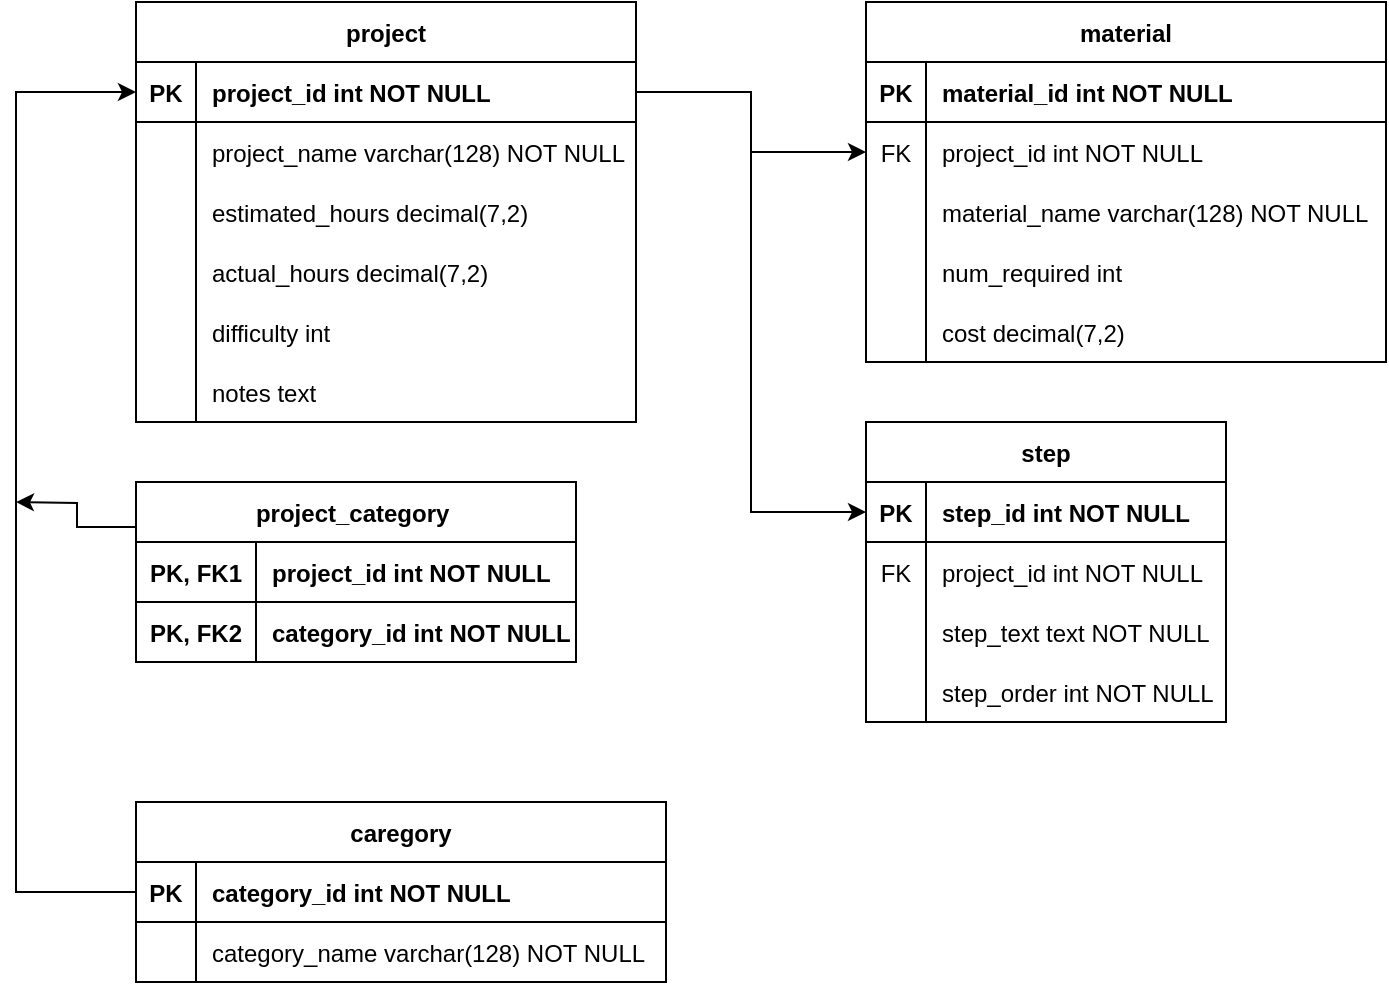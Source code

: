 <mxfile version="22.0.2" type="device">
  <diagram name="Page-1" id="p0Uv9GEADG7rL6VvudTT">
    <mxGraphModel dx="1948" dy="828" grid="1" gridSize="10" guides="1" tooltips="1" connect="1" arrows="1" fold="1" page="1" pageScale="1" pageWidth="850" pageHeight="1100" math="0" shadow="0">
      <root>
        <mxCell id="0" />
        <mxCell id="1" parent="0" />
        <mxCell id="Ap3czS_hGtkHPtaLTqDC-30" value="project" style="shape=table;startSize=30;container=1;collapsible=1;childLayout=tableLayout;fixedRows=1;rowLines=0;fontStyle=1;align=center;resizeLast=1;" parent="1" vertex="1">
          <mxGeometry x="-270" y="70" width="250" height="210" as="geometry" />
        </mxCell>
        <mxCell id="Ap3czS_hGtkHPtaLTqDC-31" value="" style="shape=tableRow;horizontal=0;startSize=0;swimlaneHead=0;swimlaneBody=0;fillColor=none;collapsible=0;dropTarget=0;points=[[0,0.5],[1,0.5]];portConstraint=eastwest;strokeColor=inherit;top=0;left=0;right=0;bottom=1;" parent="Ap3czS_hGtkHPtaLTqDC-30" vertex="1">
          <mxGeometry y="30" width="250" height="30" as="geometry" />
        </mxCell>
        <mxCell id="Ap3czS_hGtkHPtaLTqDC-32" value="PK" style="shape=partialRectangle;overflow=hidden;connectable=0;fillColor=none;strokeColor=inherit;top=0;left=0;bottom=0;right=0;fontStyle=1;" parent="Ap3czS_hGtkHPtaLTqDC-31" vertex="1">
          <mxGeometry width="30" height="30" as="geometry">
            <mxRectangle width="30" height="30" as="alternateBounds" />
          </mxGeometry>
        </mxCell>
        <mxCell id="Ap3czS_hGtkHPtaLTqDC-33" value="project_id int NOT NULL" style="shape=partialRectangle;overflow=hidden;connectable=0;fillColor=none;align=left;strokeColor=inherit;top=0;left=0;bottom=0;right=0;spacingLeft=6;fontStyle=1;" parent="Ap3czS_hGtkHPtaLTqDC-31" vertex="1">
          <mxGeometry x="30" width="220" height="30" as="geometry">
            <mxRectangle width="220" height="30" as="alternateBounds" />
          </mxGeometry>
        </mxCell>
        <mxCell id="Ap3czS_hGtkHPtaLTqDC-34" value="" style="shape=tableRow;horizontal=0;startSize=0;swimlaneHead=0;swimlaneBody=0;fillColor=none;collapsible=0;dropTarget=0;points=[[0,0.5],[1,0.5]];portConstraint=eastwest;strokeColor=inherit;top=0;left=0;right=0;bottom=0;" parent="Ap3czS_hGtkHPtaLTqDC-30" vertex="1">
          <mxGeometry y="60" width="250" height="30" as="geometry" />
        </mxCell>
        <mxCell id="Ap3czS_hGtkHPtaLTqDC-35" value="" style="shape=partialRectangle;overflow=hidden;connectable=0;fillColor=none;strokeColor=inherit;top=0;left=0;bottom=0;right=0;" parent="Ap3czS_hGtkHPtaLTqDC-34" vertex="1">
          <mxGeometry width="30" height="30" as="geometry">
            <mxRectangle width="30" height="30" as="alternateBounds" />
          </mxGeometry>
        </mxCell>
        <mxCell id="Ap3czS_hGtkHPtaLTqDC-36" value="project_name varchar(128) NOT NULL" style="shape=partialRectangle;overflow=hidden;connectable=0;fillColor=none;align=left;strokeColor=inherit;top=0;left=0;bottom=0;right=0;spacingLeft=6;" parent="Ap3czS_hGtkHPtaLTqDC-34" vertex="1">
          <mxGeometry x="30" width="220" height="30" as="geometry">
            <mxRectangle width="220" height="30" as="alternateBounds" />
          </mxGeometry>
        </mxCell>
        <mxCell id="Ap3czS_hGtkHPtaLTqDC-37" value="" style="shape=tableRow;horizontal=0;startSize=0;swimlaneHead=0;swimlaneBody=0;fillColor=none;collapsible=0;dropTarget=0;points=[[0,0.5],[1,0.5]];portConstraint=eastwest;strokeColor=inherit;top=0;left=0;right=0;bottom=0;" parent="Ap3czS_hGtkHPtaLTqDC-30" vertex="1">
          <mxGeometry y="90" width="250" height="30" as="geometry" />
        </mxCell>
        <mxCell id="Ap3czS_hGtkHPtaLTqDC-38" value="" style="shape=partialRectangle;overflow=hidden;connectable=0;fillColor=none;strokeColor=inherit;top=0;left=0;bottom=0;right=0;" parent="Ap3czS_hGtkHPtaLTqDC-37" vertex="1">
          <mxGeometry width="30" height="30" as="geometry">
            <mxRectangle width="30" height="30" as="alternateBounds" />
          </mxGeometry>
        </mxCell>
        <mxCell id="Ap3czS_hGtkHPtaLTqDC-39" value="estimated_hours decimal(7,2)" style="shape=partialRectangle;overflow=hidden;connectable=0;fillColor=none;align=left;strokeColor=inherit;top=0;left=0;bottom=0;right=0;spacingLeft=6;" parent="Ap3czS_hGtkHPtaLTqDC-37" vertex="1">
          <mxGeometry x="30" width="220" height="30" as="geometry">
            <mxRectangle width="220" height="30" as="alternateBounds" />
          </mxGeometry>
        </mxCell>
        <mxCell id="Ap3czS_hGtkHPtaLTqDC-40" value="" style="shape=tableRow;horizontal=0;startSize=0;swimlaneHead=0;swimlaneBody=0;fillColor=none;collapsible=0;dropTarget=0;points=[[0,0.5],[1,0.5]];portConstraint=eastwest;strokeColor=inherit;top=0;left=0;right=0;bottom=0;" parent="Ap3czS_hGtkHPtaLTqDC-30" vertex="1">
          <mxGeometry y="120" width="250" height="30" as="geometry" />
        </mxCell>
        <mxCell id="Ap3czS_hGtkHPtaLTqDC-41" value="" style="shape=partialRectangle;overflow=hidden;connectable=0;fillColor=none;strokeColor=inherit;top=0;left=0;bottom=0;right=0;" parent="Ap3czS_hGtkHPtaLTqDC-40" vertex="1">
          <mxGeometry width="30" height="30" as="geometry">
            <mxRectangle width="30" height="30" as="alternateBounds" />
          </mxGeometry>
        </mxCell>
        <mxCell id="Ap3czS_hGtkHPtaLTqDC-42" value="actual_hours decimal(7,2)" style="shape=partialRectangle;overflow=hidden;connectable=0;fillColor=none;align=left;strokeColor=inherit;top=0;left=0;bottom=0;right=0;spacingLeft=6;" parent="Ap3czS_hGtkHPtaLTqDC-40" vertex="1">
          <mxGeometry x="30" width="220" height="30" as="geometry">
            <mxRectangle width="220" height="30" as="alternateBounds" />
          </mxGeometry>
        </mxCell>
        <mxCell id="Ap3czS_hGtkHPtaLTqDC-43" value="" style="shape=tableRow;horizontal=0;startSize=0;swimlaneHead=0;swimlaneBody=0;fillColor=none;collapsible=0;dropTarget=0;points=[[0,0.5],[1,0.5]];portConstraint=eastwest;strokeColor=inherit;top=0;left=0;right=0;bottom=0;" parent="Ap3czS_hGtkHPtaLTqDC-30" vertex="1">
          <mxGeometry y="150" width="250" height="30" as="geometry" />
        </mxCell>
        <mxCell id="Ap3czS_hGtkHPtaLTqDC-44" value="" style="shape=partialRectangle;overflow=hidden;connectable=0;fillColor=none;strokeColor=inherit;top=0;left=0;bottom=0;right=0;" parent="Ap3czS_hGtkHPtaLTqDC-43" vertex="1">
          <mxGeometry width="30" height="30" as="geometry">
            <mxRectangle width="30" height="30" as="alternateBounds" />
          </mxGeometry>
        </mxCell>
        <mxCell id="Ap3czS_hGtkHPtaLTqDC-45" value="difficulty int" style="shape=partialRectangle;overflow=hidden;connectable=0;fillColor=none;align=left;strokeColor=inherit;top=0;left=0;bottom=0;right=0;spacingLeft=6;" parent="Ap3czS_hGtkHPtaLTqDC-43" vertex="1">
          <mxGeometry x="30" width="220" height="30" as="geometry">
            <mxRectangle width="220" height="30" as="alternateBounds" />
          </mxGeometry>
        </mxCell>
        <mxCell id="Ap3czS_hGtkHPtaLTqDC-46" value="" style="shape=tableRow;horizontal=0;startSize=0;swimlaneHead=0;swimlaneBody=0;fillColor=none;collapsible=0;dropTarget=0;points=[[0,0.5],[1,0.5]];portConstraint=eastwest;strokeColor=inherit;top=0;left=0;right=0;bottom=0;" parent="Ap3czS_hGtkHPtaLTqDC-30" vertex="1">
          <mxGeometry y="180" width="250" height="30" as="geometry" />
        </mxCell>
        <mxCell id="Ap3czS_hGtkHPtaLTqDC-47" value="" style="shape=partialRectangle;overflow=hidden;connectable=0;fillColor=none;strokeColor=inherit;top=0;left=0;bottom=0;right=0;" parent="Ap3czS_hGtkHPtaLTqDC-46" vertex="1">
          <mxGeometry width="30" height="30" as="geometry">
            <mxRectangle width="30" height="30" as="alternateBounds" />
          </mxGeometry>
        </mxCell>
        <mxCell id="Ap3czS_hGtkHPtaLTqDC-48" value="notes text" style="shape=partialRectangle;overflow=hidden;connectable=0;fillColor=none;align=left;strokeColor=inherit;top=0;left=0;bottom=0;right=0;spacingLeft=6;" parent="Ap3czS_hGtkHPtaLTqDC-46" vertex="1">
          <mxGeometry x="30" width="220" height="30" as="geometry">
            <mxRectangle width="220" height="30" as="alternateBounds" />
          </mxGeometry>
        </mxCell>
        <mxCell id="Ap3czS_hGtkHPtaLTqDC-131" style="edgeStyle=orthogonalEdgeStyle;rounded=0;orthogonalLoop=1;jettySize=auto;html=1;exitX=0;exitY=0.25;exitDx=0;exitDy=0;" parent="1" source="Ap3czS_hGtkHPtaLTqDC-50" edge="1">
          <mxGeometry relative="1" as="geometry">
            <mxPoint x="-330" y="320" as="targetPoint" />
          </mxGeometry>
        </mxCell>
        <mxCell id="Ap3czS_hGtkHPtaLTqDC-50" value="project_category " style="shape=table;startSize=30;container=1;collapsible=1;childLayout=tableLayout;fixedRows=1;rowLines=0;fontStyle=1;align=center;resizeLast=1;" parent="1" vertex="1">
          <mxGeometry x="-270" y="310" width="220" height="90" as="geometry" />
        </mxCell>
        <mxCell id="Ap3czS_hGtkHPtaLTqDC-125" style="shape=tableRow;horizontal=0;startSize=0;swimlaneHead=0;swimlaneBody=0;fillColor=none;collapsible=0;dropTarget=0;points=[[0,0.5],[1,0.5]];portConstraint=eastwest;strokeColor=inherit;top=0;left=0;right=0;bottom=1;" parent="Ap3czS_hGtkHPtaLTqDC-50" vertex="1">
          <mxGeometry y="30" width="220" height="30" as="geometry" />
        </mxCell>
        <mxCell id="Ap3czS_hGtkHPtaLTqDC-126" value="PK, FK1" style="shape=partialRectangle;overflow=hidden;connectable=0;fillColor=none;strokeColor=inherit;top=0;left=0;bottom=0;right=0;fontStyle=1;" parent="Ap3czS_hGtkHPtaLTqDC-125" vertex="1">
          <mxGeometry width="60" height="30" as="geometry">
            <mxRectangle width="60" height="30" as="alternateBounds" />
          </mxGeometry>
        </mxCell>
        <mxCell id="Ap3czS_hGtkHPtaLTqDC-127" value="project_id int NOT NULL" style="shape=partialRectangle;overflow=hidden;connectable=0;fillColor=none;align=left;strokeColor=inherit;top=0;left=0;bottom=0;right=0;spacingLeft=6;fontStyle=1;" parent="Ap3czS_hGtkHPtaLTqDC-125" vertex="1">
          <mxGeometry x="60" width="160" height="30" as="geometry">
            <mxRectangle width="160" height="30" as="alternateBounds" />
          </mxGeometry>
        </mxCell>
        <mxCell id="Ap3czS_hGtkHPtaLTqDC-51" value="" style="shape=tableRow;horizontal=0;startSize=0;swimlaneHead=0;swimlaneBody=0;fillColor=none;collapsible=0;dropTarget=0;points=[[0,0.5],[1,0.5]];portConstraint=eastwest;strokeColor=inherit;top=0;left=0;right=0;bottom=1;" parent="Ap3czS_hGtkHPtaLTqDC-50" vertex="1">
          <mxGeometry y="60" width="220" height="30" as="geometry" />
        </mxCell>
        <mxCell id="Ap3czS_hGtkHPtaLTqDC-52" value="PK, FK2" style="shape=partialRectangle;overflow=hidden;connectable=0;fillColor=none;strokeColor=inherit;top=0;left=0;bottom=0;right=0;fontStyle=1;" parent="Ap3czS_hGtkHPtaLTqDC-51" vertex="1">
          <mxGeometry width="60" height="30" as="geometry">
            <mxRectangle width="60" height="30" as="alternateBounds" />
          </mxGeometry>
        </mxCell>
        <mxCell id="Ap3czS_hGtkHPtaLTqDC-53" value="category_id int NOT NULL" style="shape=partialRectangle;overflow=hidden;connectable=0;fillColor=none;align=left;strokeColor=inherit;top=0;left=0;bottom=0;right=0;spacingLeft=6;fontStyle=1;" parent="Ap3czS_hGtkHPtaLTqDC-51" vertex="1">
          <mxGeometry x="60" width="160" height="30" as="geometry">
            <mxRectangle width="160" height="30" as="alternateBounds" />
          </mxGeometry>
        </mxCell>
        <mxCell id="Ap3czS_hGtkHPtaLTqDC-60" value="caregory" style="shape=table;startSize=30;container=1;collapsible=1;childLayout=tableLayout;fixedRows=1;rowLines=0;fontStyle=1;align=center;resizeLast=1;" parent="1" vertex="1">
          <mxGeometry x="-270" y="470" width="265" height="90" as="geometry" />
        </mxCell>
        <mxCell id="Ap3czS_hGtkHPtaLTqDC-61" value="" style="shape=tableRow;horizontal=0;startSize=0;swimlaneHead=0;swimlaneBody=0;fillColor=none;collapsible=0;dropTarget=0;points=[[0,0.5],[1,0.5]];portConstraint=eastwest;strokeColor=inherit;top=0;left=0;right=0;bottom=1;" parent="Ap3czS_hGtkHPtaLTqDC-60" vertex="1">
          <mxGeometry y="30" width="265" height="30" as="geometry" />
        </mxCell>
        <mxCell id="Ap3czS_hGtkHPtaLTqDC-62" value="PK" style="shape=partialRectangle;overflow=hidden;connectable=0;fillColor=none;strokeColor=inherit;top=0;left=0;bottom=0;right=0;fontStyle=1;" parent="Ap3czS_hGtkHPtaLTqDC-61" vertex="1">
          <mxGeometry width="30" height="30" as="geometry">
            <mxRectangle width="30" height="30" as="alternateBounds" />
          </mxGeometry>
        </mxCell>
        <mxCell id="Ap3czS_hGtkHPtaLTqDC-63" value="category_id int NOT NULL" style="shape=partialRectangle;overflow=hidden;connectable=0;fillColor=none;align=left;strokeColor=inherit;top=0;left=0;bottom=0;right=0;spacingLeft=6;fontStyle=1;" parent="Ap3czS_hGtkHPtaLTqDC-61" vertex="1">
          <mxGeometry x="30" width="235" height="30" as="geometry">
            <mxRectangle width="235" height="30" as="alternateBounds" />
          </mxGeometry>
        </mxCell>
        <mxCell id="Ap3czS_hGtkHPtaLTqDC-64" value="" style="shape=tableRow;horizontal=0;startSize=0;swimlaneHead=0;swimlaneBody=0;fillColor=none;collapsible=0;dropTarget=0;points=[[0,0.5],[1,0.5]];portConstraint=eastwest;strokeColor=inherit;top=0;left=0;right=0;bottom=0;" parent="Ap3czS_hGtkHPtaLTqDC-60" vertex="1">
          <mxGeometry y="60" width="265" height="30" as="geometry" />
        </mxCell>
        <mxCell id="Ap3czS_hGtkHPtaLTqDC-65" value="" style="shape=partialRectangle;overflow=hidden;connectable=0;fillColor=none;strokeColor=inherit;top=0;left=0;bottom=0;right=0;" parent="Ap3czS_hGtkHPtaLTqDC-64" vertex="1">
          <mxGeometry width="30" height="30" as="geometry">
            <mxRectangle width="30" height="30" as="alternateBounds" />
          </mxGeometry>
        </mxCell>
        <mxCell id="Ap3czS_hGtkHPtaLTqDC-66" value="category_name varchar(128) NOT NULL" style="shape=partialRectangle;overflow=hidden;connectable=0;fillColor=none;align=left;strokeColor=inherit;top=0;left=0;bottom=0;right=0;spacingLeft=6;" parent="Ap3czS_hGtkHPtaLTqDC-64" vertex="1">
          <mxGeometry x="30" width="235" height="30" as="geometry">
            <mxRectangle width="235" height="30" as="alternateBounds" />
          </mxGeometry>
        </mxCell>
        <mxCell id="Ap3czS_hGtkHPtaLTqDC-81" value="material" style="shape=table;startSize=30;container=1;collapsible=1;childLayout=tableLayout;fixedRows=1;rowLines=0;fontStyle=1;align=center;resizeLast=1;" parent="1" vertex="1">
          <mxGeometry x="95" y="70" width="260" height="180" as="geometry" />
        </mxCell>
        <mxCell id="Ap3czS_hGtkHPtaLTqDC-82" value="" style="shape=tableRow;horizontal=0;startSize=0;swimlaneHead=0;swimlaneBody=0;fillColor=none;collapsible=0;dropTarget=0;points=[[0,0.5],[1,0.5]];portConstraint=eastwest;strokeColor=inherit;top=0;left=0;right=0;bottom=1;" parent="Ap3czS_hGtkHPtaLTqDC-81" vertex="1">
          <mxGeometry y="30" width="260" height="30" as="geometry" />
        </mxCell>
        <mxCell id="Ap3czS_hGtkHPtaLTqDC-83" value="PK" style="shape=partialRectangle;overflow=hidden;connectable=0;fillColor=none;strokeColor=inherit;top=0;left=0;bottom=0;right=0;fontStyle=1;" parent="Ap3czS_hGtkHPtaLTqDC-82" vertex="1">
          <mxGeometry width="30" height="30" as="geometry">
            <mxRectangle width="30" height="30" as="alternateBounds" />
          </mxGeometry>
        </mxCell>
        <mxCell id="Ap3czS_hGtkHPtaLTqDC-84" value="material_id int NOT NULL" style="shape=partialRectangle;overflow=hidden;connectable=0;fillColor=none;align=left;strokeColor=inherit;top=0;left=0;bottom=0;right=0;spacingLeft=6;fontStyle=1;" parent="Ap3czS_hGtkHPtaLTqDC-82" vertex="1">
          <mxGeometry x="30" width="230" height="30" as="geometry">
            <mxRectangle width="230" height="30" as="alternateBounds" />
          </mxGeometry>
        </mxCell>
        <mxCell id="Ap3czS_hGtkHPtaLTqDC-85" value="" style="shape=tableRow;horizontal=0;startSize=0;swimlaneHead=0;swimlaneBody=0;fillColor=none;collapsible=0;dropTarget=0;points=[[0,0.5],[1,0.5]];portConstraint=eastwest;strokeColor=inherit;top=0;left=0;right=0;bottom=0;" parent="Ap3czS_hGtkHPtaLTqDC-81" vertex="1">
          <mxGeometry y="60" width="260" height="30" as="geometry" />
        </mxCell>
        <mxCell id="Ap3czS_hGtkHPtaLTqDC-86" value="FK" style="shape=partialRectangle;overflow=hidden;connectable=0;fillColor=none;strokeColor=inherit;top=0;left=0;bottom=0;right=0;" parent="Ap3czS_hGtkHPtaLTqDC-85" vertex="1">
          <mxGeometry width="30" height="30" as="geometry">
            <mxRectangle width="30" height="30" as="alternateBounds" />
          </mxGeometry>
        </mxCell>
        <mxCell id="Ap3czS_hGtkHPtaLTqDC-87" value="project_id int NOT NULL" style="shape=partialRectangle;overflow=hidden;connectable=0;fillColor=none;align=left;strokeColor=inherit;top=0;left=0;bottom=0;right=0;spacingLeft=6;" parent="Ap3czS_hGtkHPtaLTqDC-85" vertex="1">
          <mxGeometry x="30" width="230" height="30" as="geometry">
            <mxRectangle width="230" height="30" as="alternateBounds" />
          </mxGeometry>
        </mxCell>
        <mxCell id="Ap3czS_hGtkHPtaLTqDC-88" value="" style="shape=tableRow;horizontal=0;startSize=0;swimlaneHead=0;swimlaneBody=0;fillColor=none;collapsible=0;dropTarget=0;points=[[0,0.5],[1,0.5]];portConstraint=eastwest;strokeColor=inherit;top=0;left=0;right=0;bottom=0;" parent="Ap3czS_hGtkHPtaLTqDC-81" vertex="1">
          <mxGeometry y="90" width="260" height="30" as="geometry" />
        </mxCell>
        <mxCell id="Ap3czS_hGtkHPtaLTqDC-89" value="" style="shape=partialRectangle;overflow=hidden;connectable=0;fillColor=none;strokeColor=inherit;top=0;left=0;bottom=0;right=0;" parent="Ap3czS_hGtkHPtaLTqDC-88" vertex="1">
          <mxGeometry width="30" height="30" as="geometry">
            <mxRectangle width="30" height="30" as="alternateBounds" />
          </mxGeometry>
        </mxCell>
        <mxCell id="Ap3czS_hGtkHPtaLTqDC-90" value="material_name varchar(128) NOT NULL" style="shape=partialRectangle;overflow=hidden;connectable=0;fillColor=none;align=left;strokeColor=inherit;top=0;left=0;bottom=0;right=0;spacingLeft=6;" parent="Ap3czS_hGtkHPtaLTqDC-88" vertex="1">
          <mxGeometry x="30" width="230" height="30" as="geometry">
            <mxRectangle width="230" height="30" as="alternateBounds" />
          </mxGeometry>
        </mxCell>
        <mxCell id="Ap3czS_hGtkHPtaLTqDC-91" value="" style="shape=tableRow;horizontal=0;startSize=0;swimlaneHead=0;swimlaneBody=0;fillColor=none;collapsible=0;dropTarget=0;points=[[0,0.5],[1,0.5]];portConstraint=eastwest;strokeColor=inherit;top=0;left=0;right=0;bottom=0;" parent="Ap3czS_hGtkHPtaLTqDC-81" vertex="1">
          <mxGeometry y="120" width="260" height="30" as="geometry" />
        </mxCell>
        <mxCell id="Ap3czS_hGtkHPtaLTqDC-92" value="" style="shape=partialRectangle;overflow=hidden;connectable=0;fillColor=none;strokeColor=inherit;top=0;left=0;bottom=0;right=0;" parent="Ap3czS_hGtkHPtaLTqDC-91" vertex="1">
          <mxGeometry width="30" height="30" as="geometry">
            <mxRectangle width="30" height="30" as="alternateBounds" />
          </mxGeometry>
        </mxCell>
        <mxCell id="Ap3czS_hGtkHPtaLTqDC-93" value="num_required int" style="shape=partialRectangle;overflow=hidden;connectable=0;fillColor=none;align=left;strokeColor=inherit;top=0;left=0;bottom=0;right=0;spacingLeft=6;" parent="Ap3czS_hGtkHPtaLTqDC-91" vertex="1">
          <mxGeometry x="30" width="230" height="30" as="geometry">
            <mxRectangle width="230" height="30" as="alternateBounds" />
          </mxGeometry>
        </mxCell>
        <mxCell id="Ap3czS_hGtkHPtaLTqDC-94" value="" style="shape=tableRow;horizontal=0;startSize=0;swimlaneHead=0;swimlaneBody=0;fillColor=none;collapsible=0;dropTarget=0;points=[[0,0.5],[1,0.5]];portConstraint=eastwest;strokeColor=inherit;top=0;left=0;right=0;bottom=0;" parent="Ap3czS_hGtkHPtaLTqDC-81" vertex="1">
          <mxGeometry y="150" width="260" height="30" as="geometry" />
        </mxCell>
        <mxCell id="Ap3czS_hGtkHPtaLTqDC-95" value="" style="shape=partialRectangle;overflow=hidden;connectable=0;fillColor=none;strokeColor=inherit;top=0;left=0;bottom=0;right=0;" parent="Ap3czS_hGtkHPtaLTqDC-94" vertex="1">
          <mxGeometry width="30" height="30" as="geometry">
            <mxRectangle width="30" height="30" as="alternateBounds" />
          </mxGeometry>
        </mxCell>
        <mxCell id="Ap3czS_hGtkHPtaLTqDC-96" value="cost decimal(7,2)" style="shape=partialRectangle;overflow=hidden;connectable=0;fillColor=none;align=left;strokeColor=inherit;top=0;left=0;bottom=0;right=0;spacingLeft=6;" parent="Ap3czS_hGtkHPtaLTqDC-94" vertex="1">
          <mxGeometry x="30" width="230" height="30" as="geometry">
            <mxRectangle width="230" height="30" as="alternateBounds" />
          </mxGeometry>
        </mxCell>
        <mxCell id="Ap3czS_hGtkHPtaLTqDC-100" value="step" style="shape=table;startSize=30;container=1;collapsible=1;childLayout=tableLayout;fixedRows=1;rowLines=0;fontStyle=1;align=center;resizeLast=1;" parent="1" vertex="1">
          <mxGeometry x="95" y="280" width="180" height="150" as="geometry" />
        </mxCell>
        <mxCell id="Ap3czS_hGtkHPtaLTqDC-101" value="" style="shape=tableRow;horizontal=0;startSize=0;swimlaneHead=0;swimlaneBody=0;fillColor=none;collapsible=0;dropTarget=0;points=[[0,0.5],[1,0.5]];portConstraint=eastwest;strokeColor=inherit;top=0;left=0;right=0;bottom=1;" parent="Ap3czS_hGtkHPtaLTqDC-100" vertex="1">
          <mxGeometry y="30" width="180" height="30" as="geometry" />
        </mxCell>
        <mxCell id="Ap3czS_hGtkHPtaLTqDC-102" value="PK" style="shape=partialRectangle;overflow=hidden;connectable=0;fillColor=none;strokeColor=inherit;top=0;left=0;bottom=0;right=0;fontStyle=1;" parent="Ap3czS_hGtkHPtaLTqDC-101" vertex="1">
          <mxGeometry width="30" height="30" as="geometry">
            <mxRectangle width="30" height="30" as="alternateBounds" />
          </mxGeometry>
        </mxCell>
        <mxCell id="Ap3czS_hGtkHPtaLTqDC-103" value="step_id int NOT NULL" style="shape=partialRectangle;overflow=hidden;connectable=0;fillColor=none;align=left;strokeColor=inherit;top=0;left=0;bottom=0;right=0;spacingLeft=6;fontStyle=1;" parent="Ap3czS_hGtkHPtaLTqDC-101" vertex="1">
          <mxGeometry x="30" width="150" height="30" as="geometry">
            <mxRectangle width="150" height="30" as="alternateBounds" />
          </mxGeometry>
        </mxCell>
        <mxCell id="Ap3czS_hGtkHPtaLTqDC-104" value="" style="shape=tableRow;horizontal=0;startSize=0;swimlaneHead=0;swimlaneBody=0;fillColor=none;collapsible=0;dropTarget=0;points=[[0,0.5],[1,0.5]];portConstraint=eastwest;strokeColor=inherit;top=0;left=0;right=0;bottom=0;" parent="Ap3czS_hGtkHPtaLTqDC-100" vertex="1">
          <mxGeometry y="60" width="180" height="30" as="geometry" />
        </mxCell>
        <mxCell id="Ap3czS_hGtkHPtaLTqDC-105" value="FK" style="shape=partialRectangle;overflow=hidden;connectable=0;fillColor=none;strokeColor=inherit;top=0;left=0;bottom=0;right=0;" parent="Ap3czS_hGtkHPtaLTqDC-104" vertex="1">
          <mxGeometry width="30" height="30" as="geometry">
            <mxRectangle width="30" height="30" as="alternateBounds" />
          </mxGeometry>
        </mxCell>
        <mxCell id="Ap3czS_hGtkHPtaLTqDC-106" value="project_id int NOT NULL" style="shape=partialRectangle;overflow=hidden;connectable=0;fillColor=none;align=left;strokeColor=inherit;top=0;left=0;bottom=0;right=0;spacingLeft=6;" parent="Ap3czS_hGtkHPtaLTqDC-104" vertex="1">
          <mxGeometry x="30" width="150" height="30" as="geometry">
            <mxRectangle width="150" height="30" as="alternateBounds" />
          </mxGeometry>
        </mxCell>
        <mxCell id="Ap3czS_hGtkHPtaLTqDC-107" value="" style="shape=tableRow;horizontal=0;startSize=0;swimlaneHead=0;swimlaneBody=0;fillColor=none;collapsible=0;dropTarget=0;points=[[0,0.5],[1,0.5]];portConstraint=eastwest;strokeColor=inherit;top=0;left=0;right=0;bottom=0;" parent="Ap3czS_hGtkHPtaLTqDC-100" vertex="1">
          <mxGeometry y="90" width="180" height="30" as="geometry" />
        </mxCell>
        <mxCell id="Ap3czS_hGtkHPtaLTqDC-108" value="" style="shape=partialRectangle;overflow=hidden;connectable=0;fillColor=none;strokeColor=inherit;top=0;left=0;bottom=0;right=0;" parent="Ap3czS_hGtkHPtaLTqDC-107" vertex="1">
          <mxGeometry width="30" height="30" as="geometry">
            <mxRectangle width="30" height="30" as="alternateBounds" />
          </mxGeometry>
        </mxCell>
        <mxCell id="Ap3czS_hGtkHPtaLTqDC-109" value="step_text text NOT NULL" style="shape=partialRectangle;overflow=hidden;connectable=0;fillColor=none;align=left;strokeColor=inherit;top=0;left=0;bottom=0;right=0;spacingLeft=6;" parent="Ap3czS_hGtkHPtaLTqDC-107" vertex="1">
          <mxGeometry x="30" width="150" height="30" as="geometry">
            <mxRectangle width="150" height="30" as="alternateBounds" />
          </mxGeometry>
        </mxCell>
        <mxCell id="Ap3czS_hGtkHPtaLTqDC-110" value="" style="shape=tableRow;horizontal=0;startSize=0;swimlaneHead=0;swimlaneBody=0;fillColor=none;collapsible=0;dropTarget=0;points=[[0,0.5],[1,0.5]];portConstraint=eastwest;strokeColor=inherit;top=0;left=0;right=0;bottom=0;" parent="Ap3czS_hGtkHPtaLTqDC-100" vertex="1">
          <mxGeometry y="120" width="180" height="30" as="geometry" />
        </mxCell>
        <mxCell id="Ap3czS_hGtkHPtaLTqDC-111" value="" style="shape=partialRectangle;overflow=hidden;connectable=0;fillColor=none;strokeColor=inherit;top=0;left=0;bottom=0;right=0;" parent="Ap3czS_hGtkHPtaLTqDC-110" vertex="1">
          <mxGeometry width="30" height="30" as="geometry">
            <mxRectangle width="30" height="30" as="alternateBounds" />
          </mxGeometry>
        </mxCell>
        <mxCell id="Ap3czS_hGtkHPtaLTqDC-112" value="step_order int NOT NULL" style="shape=partialRectangle;overflow=hidden;connectable=0;fillColor=none;align=left;strokeColor=inherit;top=0;left=0;bottom=0;right=0;spacingLeft=6;" parent="Ap3czS_hGtkHPtaLTqDC-110" vertex="1">
          <mxGeometry x="30" width="150" height="30" as="geometry">
            <mxRectangle width="150" height="30" as="alternateBounds" />
          </mxGeometry>
        </mxCell>
        <mxCell id="Ap3czS_hGtkHPtaLTqDC-129" style="edgeStyle=orthogonalEdgeStyle;rounded=0;orthogonalLoop=1;jettySize=auto;html=1;exitX=1;exitY=0.5;exitDx=0;exitDy=0;entryX=0;entryY=0.5;entryDx=0;entryDy=0;" parent="1" source="Ap3czS_hGtkHPtaLTqDC-31" target="Ap3czS_hGtkHPtaLTqDC-85" edge="1">
          <mxGeometry relative="1" as="geometry" />
        </mxCell>
        <mxCell id="Ap3czS_hGtkHPtaLTqDC-130" style="edgeStyle=orthogonalEdgeStyle;rounded=0;orthogonalLoop=1;jettySize=auto;html=1;exitX=0;exitY=0.5;exitDx=0;exitDy=0;entryX=0;entryY=0.5;entryDx=0;entryDy=0;" parent="1" source="Ap3czS_hGtkHPtaLTqDC-61" target="Ap3czS_hGtkHPtaLTqDC-31" edge="1">
          <mxGeometry relative="1" as="geometry">
            <Array as="points">
              <mxPoint x="-330" y="515" />
              <mxPoint x="-330" y="115" />
            </Array>
          </mxGeometry>
        </mxCell>
        <mxCell id="Ap3czS_hGtkHPtaLTqDC-133" style="edgeStyle=orthogonalEdgeStyle;rounded=0;orthogonalLoop=1;jettySize=auto;html=1;exitX=1;exitY=0.5;exitDx=0;exitDy=0;entryX=0;entryY=0.5;entryDx=0;entryDy=0;" parent="1" source="Ap3czS_hGtkHPtaLTqDC-31" target="Ap3czS_hGtkHPtaLTqDC-101" edge="1">
          <mxGeometry relative="1" as="geometry" />
        </mxCell>
      </root>
    </mxGraphModel>
  </diagram>
</mxfile>
